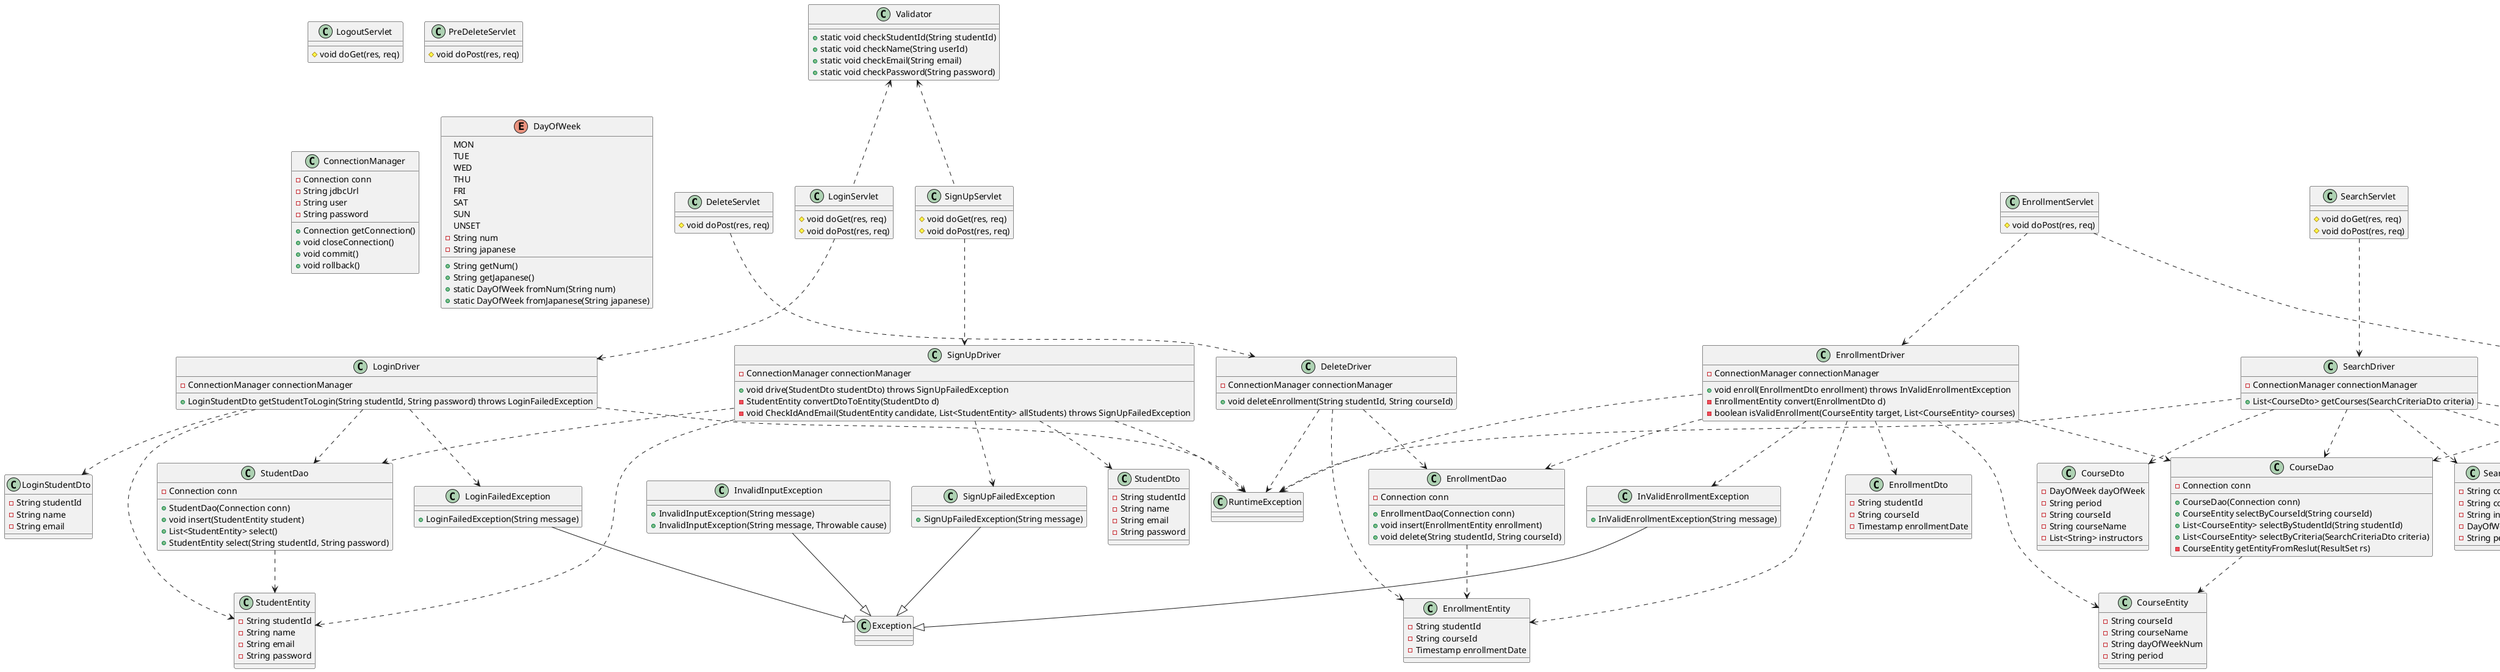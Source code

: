 @startuml

class DeleteServlet {
    #void doPost(res, req)
}

class EnrollmentServlet {
    #void doPost(res, req)
}

class HomeServlet {
    #void doGet(res, req)
}

class LoginServlet {
    #void doGet(res, req)
    #void doPost(res, req)
}

class LogoutServlet {
    #void doGet(res, req)
}

class PreDeleteServlet {
    #void doPost(res, req)
}

class SearchServlet {
    #void doGet(res, req)
    #void doPost(res, req)
}

class SignUpServlet {
    #void doGet(res, req)
    #void doPost(res, req)
}

class CourseDto {
    -DayOfWeek dayOfWeek
    -String period
    -String courseId
    -String courseName
    -List<String> instructors
}

class EnrollmentDto {
    -String studentId
    -String courseId
    -Timestamp enrollmentDate
}

class LoginStudentDto {
    -String studentId
    -String name
    -String email
}

class SearchCriteriaDto {
    -String courseId
    -String courseName
    -String instructorName
    -DayOfWeek dayOfWeek
    -String period
}

class StudentDto {
    -String studentId
    -String name
    -String email
    -String password
}

class CourseDao {
    -Connection conn
    +CourseDao(Connection conn)
    +CourseEntity selectByCourseId(String courseId)
    +List<CourseEntity> selectByStudentId(String studentId)
    +List<CourseEntity> selectByCriteria(SearchCriteriaDto criteria)
    -CourseEntity getEntityFromReslut(ResultSet rs)
}

class EnrollmentDao {
    -Connection conn
    +EnrollmentDao(Connection conn)
    +void insert(EnrollmentEntity enrollment)
    +void delete(String studentId, String courseId)
}

class InstructionDao {
    -Connection conn
    +InstructionDao(Connection conn)
    +List<InstructionEntity> select(List<CourseEntity> courses)
    +List<InstructionEntity> select(SearchCriteriaDto criteria)
    -InstructionEntity getEntityFromResult(ResultSet rs)
    -String getQueryWithInClause(List<CourseEntity> courses)
}

class StudentDao {
    -Connection conn
    +StudentDao(Connection conn)
    +void insert(StudentEntity student)
    +List<StudentEntity> select()
    +StudentEntity select(String studentId, String password)
}

class ConnectionManager {
    -Connection conn
    -String jdbcUrl
    -String user
    -String password
    +Connection getConnection()
    +void closeConnection()
    +void commit()
    +void rollback()
}

enum DayOfWeek {
    MON
    TUE
    WED
    THU
    FRI
    SAT
    SUN
    UNSET
    -String num
    -String japanese
    +String getNum()
    +String getJapanese()
    +static DayOfWeek fromNum(String num)
    +static DayOfWeek fromJapanese(String japanese)
}

class Validator {
    +static void checkStudentId(String studentId)
    +static void checkName(String userId)
    +static void checkEmail(String email)
    +static void checkPassword(String password)
}

class CourseEntity {
    -String courseId
    -String courseName
    -String dayOfWeekNum
    -String period
}

class EnrollmentEntity {
    -String studentId
    -String courseId
    -Timestamp enrollmentDate
}

class InstructionEntity {
    -String courseId
    -String instructor
}

class StudentEntity {
    -String studentId
    -String name
    -String email
    -String password
}

class InValidEnrollmentException {
    +InValidEnrollmentException(String message)
}

class InvalidInputException {
    +InvalidInputException(String message)
    +InvalidInputException(String message, Throwable cause)
}

class LoginFailedException {
    +LoginFailedException(String message)
}

class SignUpFailedException {
    +SignUpFailedException(String message)
}

InValidEnrollmentException --|> Exception
InvalidInputException --|> Exception
LoginFailedException --|> Exception
SignUpFailedException --|> Exception

class multipleInstructorsLogic {
    +CourseDto merge(CourseEntity courseEntity, List<InstructionEntity> instructionEntities)
    -Map<String, List<String>> getInstructionMap(List<InstructionEntity> instructionEntities)
}

class DeleteDriver {
    -ConnectionManager connectionManager
    +void deleteEnrollment(String studentId, String courseId)
}

class DisplayDriver {
    -ConnectionManager connectionManager
    +List<CourseDto> getCourses(String studentId)
}

class EnrollmentDriver {
    -ConnectionManager connectionManager
    +void enroll(EnrollmentDto enrollment) throws InValidEnrollmentException
    -EnrollmentEntity convert(EnrollmentDto d)
    -boolean isValidEnrollment(CourseEntity target, List<CourseEntity> courses)
}

class LoginDriver {
    -ConnectionManager connectionManager
    +LoginStudentDto getStudentToLogin(String studentId, String password) throws LoginFailedException
}

class SearchDriver {
    -ConnectionManager connectionManager
    +List<CourseDto> getCourses(SearchCriteriaDto criteria)
}

class SignUpDriver {
    -ConnectionManager connectionManager
    +void drive(StudentDto studentDto) throws SignUpFailedException
    -StudentEntity convertDtoToEntity(StudentDto d)
    -void CheckIdAndEmail(StudentEntity candidate, List<StudentEntity> allStudents) throws SignUpFailedException
}

DeleteServlet ..> DeleteDriver
EnrollmentServlet ..> EnrollmentDriver
EnrollmentServlet ..> DisplayDriver
HomeServlet ..> DisplayDriver
LoginServlet ..> LoginDriver
SearchServlet ..> SearchDriver
SignUpServlet ..> SignUpDriver

DeleteDriver ..> EnrollmentDao
DisplayDriver ..> CourseDao
DisplayDriver ..> InstructionDao
EnrollmentDriver ..> CourseDao
EnrollmentDriver ..> EnrollmentDao
LoginDriver ..> StudentDao
SearchDriver ..> CourseDao
SearchDriver ..> InstructionDao
SignUpDriver ..> StudentDao

DisplayDriver ..> multipleInstructorsLogic
SearchDriver ..> multipleInstructorsLogic

Validator <.. SignUpServlet
Validator <.. LoginServlet

DeleteDriver ..> EnrollmentEntity
EnrollmentDriver ..> EnrollmentDto
EnrollmentDriver ..> CourseEntity
EnrollmentDriver ..> EnrollmentEntity
LoginDriver ..> LoginStudentDto
LoginDriver ..> StudentEntity
SearchDriver ..> CourseDto
SearchDriver ..> SearchCriteriaDto
SignUpDriver ..> StudentDto
SignUpDriver ..> StudentEntity

EnrollmentDao ..> EnrollmentEntity
CourseDao ..> CourseEntity
InstructionDao ..> InstructionEntity
StudentDao ..> StudentEntity

DeleteDriver ..> RuntimeException
EnrollmentDriver ..> InValidEnrollmentException
EnrollmentDriver ..> RuntimeException
LoginDriver ..> LoginFailedException
LoginDriver ..> RuntimeException
SearchDriver ..> RuntimeException
SignUpDriver ..> SignUpFailedException
SignUpDriver ..> RuntimeException

@enduml
